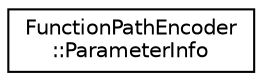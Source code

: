 digraph "Graphical Class Hierarchy"
{
  edge [fontname="Helvetica",fontsize="10",labelfontname="Helvetica",labelfontsize="10"];
  node [fontname="Helvetica",fontsize="10",shape=record];
  rankdir="LR";
  Node1 [label="FunctionPathEncoder\l::ParameterInfo",height=0.2,width=0.4,color="black", fillcolor="white", style="filled",URL="$struct_function_path_encoder_1_1_parameter_info.html"];
}

